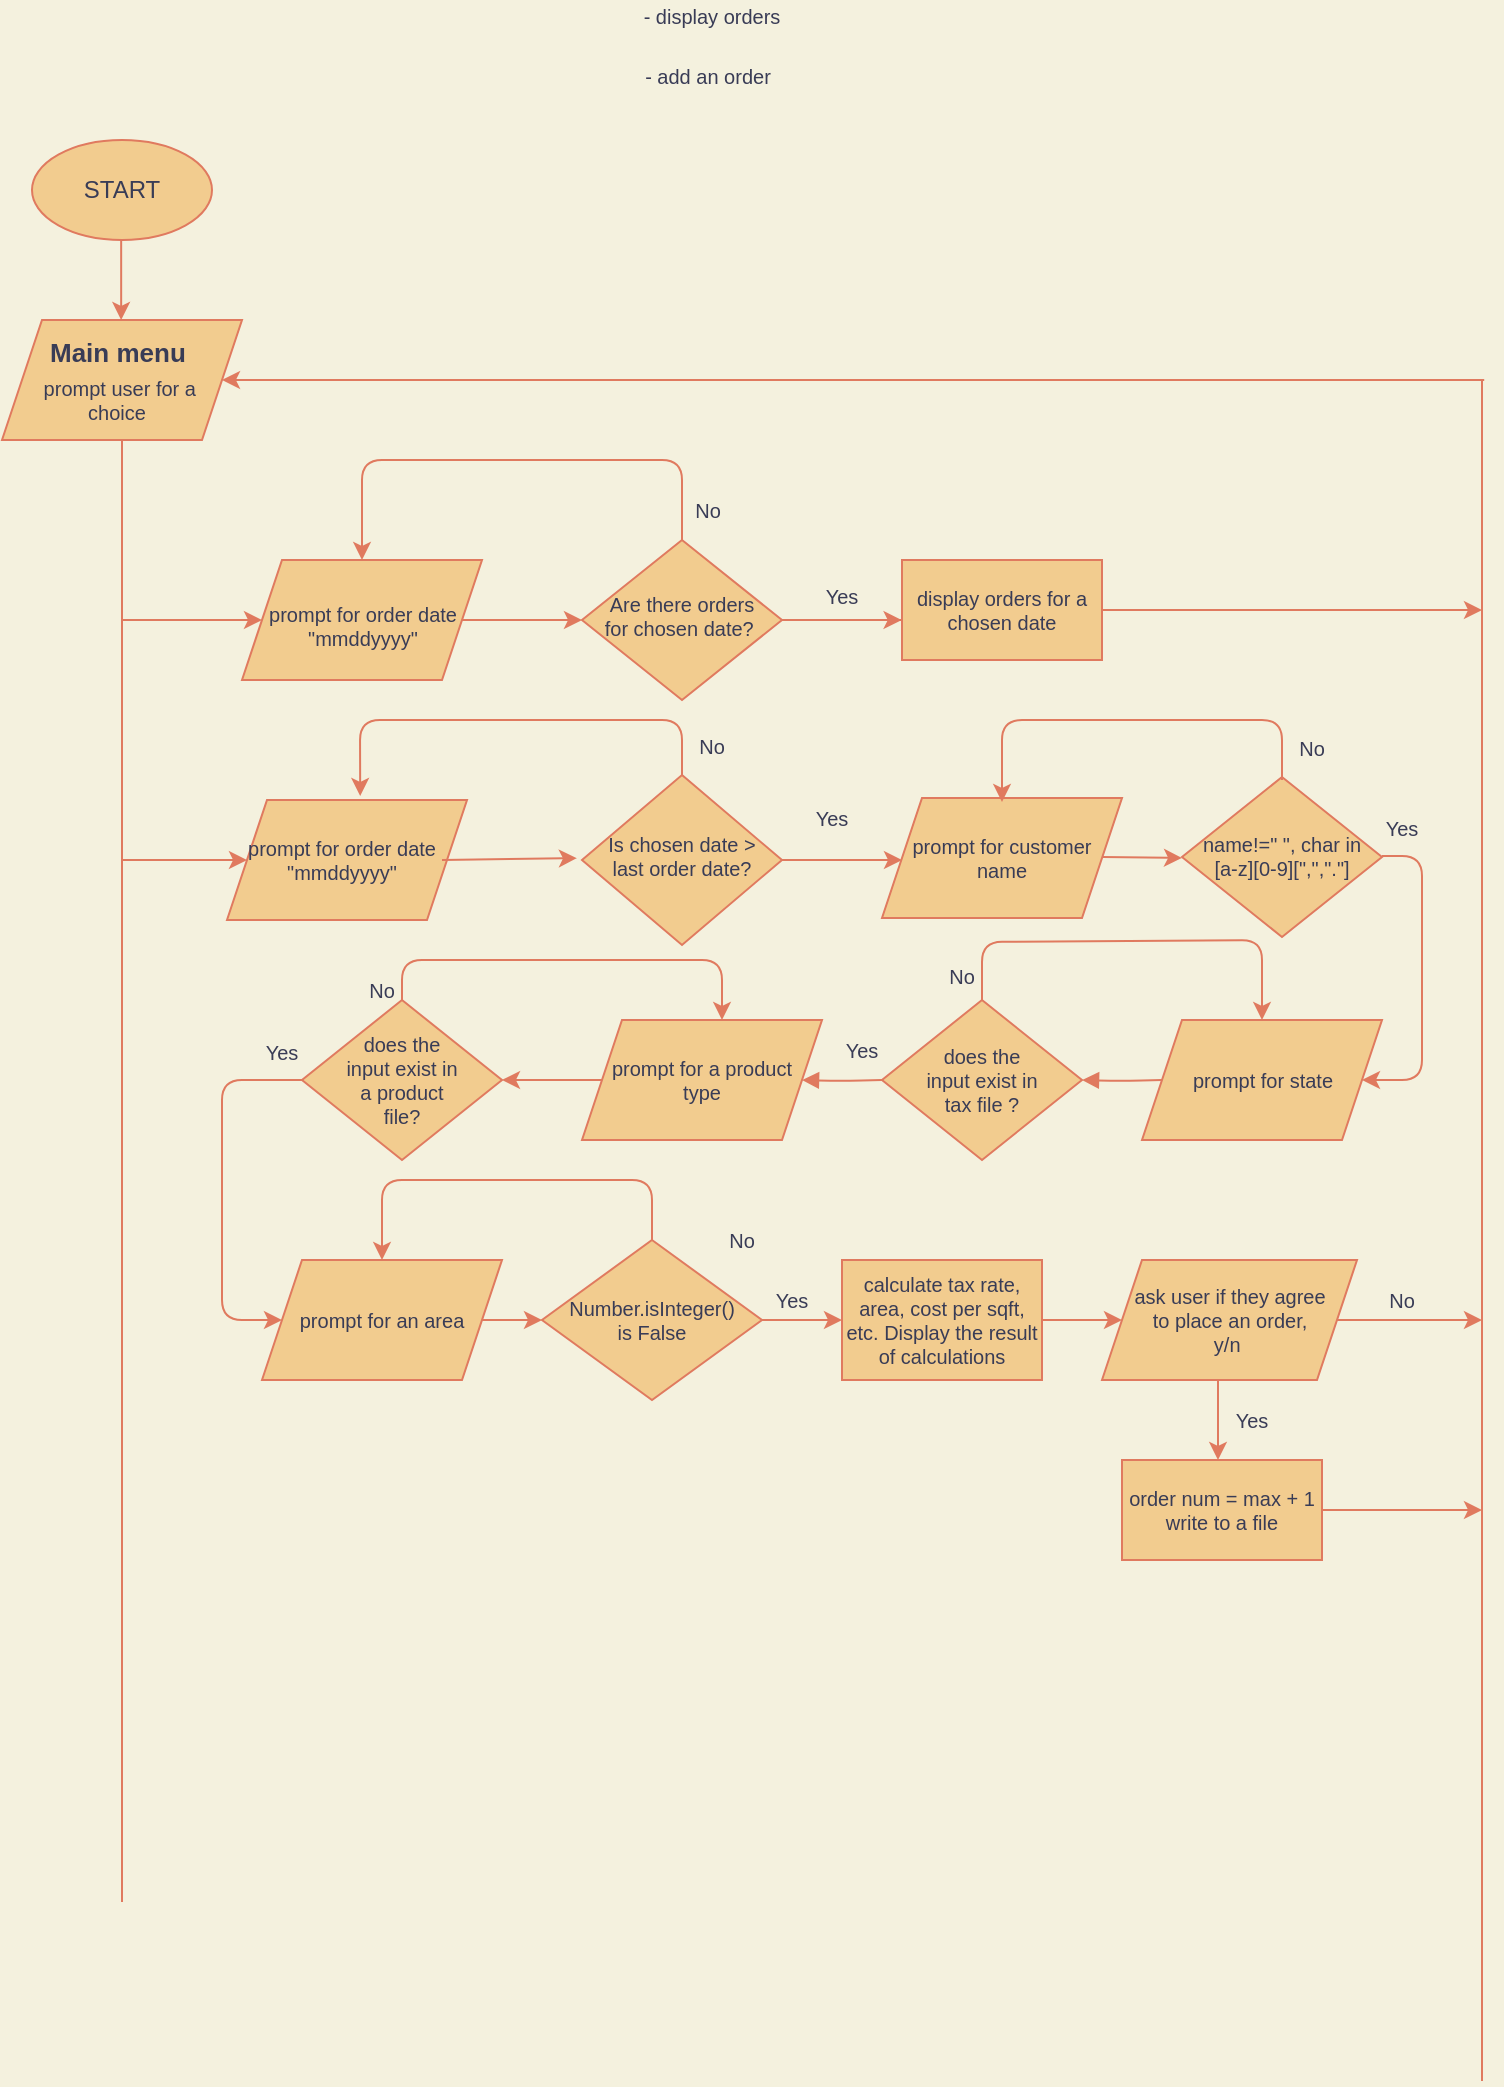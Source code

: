 <mxfile version="15.5.5" type="github">
  <diagram id="C5RBs43oDa-KdzZeNtuy" name="Page-1">
    <mxGraphModel dx="647" dy="372" grid="1" gridSize="10" guides="1" tooltips="1" connect="1" arrows="1" fold="1" page="1" pageScale="1" pageWidth="827" pageHeight="1169" background="#F4F1DE" math="0" shadow="0">
      <root>
        <mxCell id="WIyWlLk6GJQsqaUBKTNV-0" />
        <mxCell id="WIyWlLk6GJQsqaUBKTNV-1" parent="WIyWlLk6GJQsqaUBKTNV-0" />
        <mxCell id="Lzft2QzAgV64XNCXjjh6-0" value="" style="ellipse;whiteSpace=wrap;html=1;rounded=0;sketch=0;fontColor=#393C56;strokeColor=#E07A5F;fillColor=#F2CC8F;" vertex="1" parent="WIyWlLk6GJQsqaUBKTNV-1">
          <mxGeometry x="75" y="80" width="90" height="50" as="geometry" />
        </mxCell>
        <mxCell id="Lzft2QzAgV64XNCXjjh6-1" value="START" style="text;html=1;strokeColor=none;fillColor=none;align=center;verticalAlign=middle;whiteSpace=wrap;rounded=0;sketch=0;fontColor=#393C56;" vertex="1" parent="WIyWlLk6GJQsqaUBKTNV-1">
          <mxGeometry x="90" y="90" width="60" height="30" as="geometry" />
        </mxCell>
        <mxCell id="Lzft2QzAgV64XNCXjjh6-2" value="" style="shape=parallelogram;perimeter=parallelogramPerimeter;whiteSpace=wrap;html=1;fixedSize=1;rounded=0;sketch=0;fontColor=#393C56;strokeColor=#E07A5F;fillColor=#F2CC8F;" vertex="1" parent="WIyWlLk6GJQsqaUBKTNV-1">
          <mxGeometry x="60" y="170" width="120" height="60" as="geometry" />
        </mxCell>
        <mxCell id="Lzft2QzAgV64XNCXjjh6-3" value="&amp;nbsp;prompt user for a choice" style="text;html=1;strokeColor=none;fillColor=none;align=center;verticalAlign=middle;whiteSpace=wrap;rounded=0;sketch=0;fontColor=#393C56;fontSize=10;" vertex="1" parent="WIyWlLk6GJQsqaUBKTNV-1">
          <mxGeometry x="75" y="200" width="85" height="20" as="geometry" />
        </mxCell>
        <mxCell id="Lzft2QzAgV64XNCXjjh6-10" value="" style="endArrow=none;html=1;rounded=1;sketch=0;fontColor=#393C56;strokeColor=#E07A5F;fillColor=#F2CC8F;curved=0;exitX=0.5;exitY=1;exitDx=0;exitDy=0;" edge="1" parent="WIyWlLk6GJQsqaUBKTNV-1" source="Lzft2QzAgV64XNCXjjh6-2">
          <mxGeometry width="50" height="50" relative="1" as="geometry">
            <mxPoint x="120" y="270" as="sourcePoint" />
            <mxPoint x="120" y="961" as="targetPoint" />
            <Array as="points">
              <mxPoint x="120" y="350" />
            </Array>
          </mxGeometry>
        </mxCell>
        <mxCell id="Lzft2QzAgV64XNCXjjh6-11" value="" style="endArrow=classic;html=1;rounded=1;sketch=0;fontColor=#393C56;strokeColor=#E07A5F;fillColor=#F2CC8F;curved=0;" edge="1" parent="WIyWlLk6GJQsqaUBKTNV-1">
          <mxGeometry width="50" height="50" relative="1" as="geometry">
            <mxPoint x="120" y="320" as="sourcePoint" />
            <mxPoint x="190" y="320" as="targetPoint" />
            <Array as="points">
              <mxPoint x="150" y="320" />
            </Array>
          </mxGeometry>
        </mxCell>
        <mxCell id="Lzft2QzAgV64XNCXjjh6-12" value="" style="endArrow=classic;html=1;rounded=1;sketch=0;fontColor=#393C56;strokeColor=#E07A5F;fillColor=#F2CC8F;curved=0;" edge="1" parent="WIyWlLk6GJQsqaUBKTNV-1">
          <mxGeometry width="50" height="50" relative="1" as="geometry">
            <mxPoint x="119.58" y="130" as="sourcePoint" />
            <mxPoint x="119.58" y="170" as="targetPoint" />
          </mxGeometry>
        </mxCell>
        <mxCell id="Lzft2QzAgV64XNCXjjh6-14" value="" style="shape=image;html=1;verticalAlign=top;verticalLabelPosition=bottom;labelBackgroundColor=#ffffff;imageAspect=0;aspect=fixed;image=https://cdn2.iconfinder.com/data/icons/integers/60/number-one-128.png;rounded=0;sketch=0;fontColor=#393C56;strokeColor=#E07A5F;fillColor=#F2CC8F;" vertex="1" parent="WIyWlLk6GJQsqaUBKTNV-1">
          <mxGeometry x="150" y="300" width="15" height="15" as="geometry" />
        </mxCell>
        <mxCell id="Lzft2QzAgV64XNCXjjh6-15" value="" style="shape=parallelogram;perimeter=parallelogramPerimeter;whiteSpace=wrap;html=1;fixedSize=1;rounded=0;sketch=0;fontColor=#393C56;strokeColor=#E07A5F;fillColor=#F2CC8F;" vertex="1" parent="WIyWlLk6GJQsqaUBKTNV-1">
          <mxGeometry x="180" y="290" width="120" height="60" as="geometry" />
        </mxCell>
        <mxCell id="Lzft2QzAgV64XNCXjjh6-16" value="prompt for order date &quot;mmddyyyy&quot;" style="text;html=1;strokeColor=none;fillColor=none;align=center;verticalAlign=middle;whiteSpace=wrap;rounded=0;sketch=0;fontColor=#393C56;fontSize=10;" vertex="1" parent="WIyWlLk6GJQsqaUBKTNV-1">
          <mxGeometry x="187.5" y="300" width="105" height="45" as="geometry" />
        </mxCell>
        <mxCell id="Lzft2QzAgV64XNCXjjh6-28" value="" style="edgeStyle=orthogonalEdgeStyle;curved=0;rounded=1;sketch=0;orthogonalLoop=1;jettySize=auto;html=1;fontSize=10;fontColor=#393C56;endArrow=block;endFill=1;strokeColor=#E07A5F;fillColor=#F2CC8F;" edge="1" parent="WIyWlLk6GJQsqaUBKTNV-1" source="Lzft2QzAgV64XNCXjjh6-18">
          <mxGeometry relative="1" as="geometry">
            <mxPoint x="520" y="320" as="targetPoint" />
          </mxGeometry>
        </mxCell>
        <mxCell id="Lzft2QzAgV64XNCXjjh6-18" value="" style="rhombus;whiteSpace=wrap;html=1;rounded=0;sketch=0;fontSize=10;fontColor=#393C56;strokeColor=#E07A5F;fillColor=#F2CC8F;" vertex="1" parent="WIyWlLk6GJQsqaUBKTNV-1">
          <mxGeometry x="350" y="280" width="100" height="80" as="geometry" />
        </mxCell>
        <mxCell id="Lzft2QzAgV64XNCXjjh6-19" value="" style="endArrow=classic;html=1;rounded=1;sketch=0;fontSize=10;fontColor=#393C56;strokeColor=#E07A5F;fillColor=#F2CC8F;curved=0;" edge="1" parent="WIyWlLk6GJQsqaUBKTNV-1">
          <mxGeometry width="50" height="50" relative="1" as="geometry">
            <mxPoint x="290" y="320" as="sourcePoint" />
            <mxPoint x="350" y="320" as="targetPoint" />
          </mxGeometry>
        </mxCell>
        <mxCell id="Lzft2QzAgV64XNCXjjh6-21" value="Are there orders for chosen date?&amp;nbsp;" style="text;html=1;strokeColor=none;fillColor=none;align=center;verticalAlign=middle;whiteSpace=wrap;rounded=0;sketch=0;fontSize=10;fontColor=#393C56;" vertex="1" parent="WIyWlLk6GJQsqaUBKTNV-1">
          <mxGeometry x="360" y="295" width="80" height="45" as="geometry" />
        </mxCell>
        <mxCell id="Lzft2QzAgV64XNCXjjh6-22" value="" style="rounded=0;whiteSpace=wrap;html=1;sketch=0;fontSize=10;fontColor=#393C56;strokeColor=#E07A5F;fillColor=#F2CC8F;" vertex="1" parent="WIyWlLk6GJQsqaUBKTNV-1">
          <mxGeometry x="510" y="290" width="100" height="50" as="geometry" />
        </mxCell>
        <mxCell id="Lzft2QzAgV64XNCXjjh6-23" value="display orders for a chosen date" style="text;html=1;strokeColor=none;fillColor=none;align=center;verticalAlign=middle;whiteSpace=wrap;rounded=0;sketch=0;fontSize=10;fontColor=#393C56;" vertex="1" parent="WIyWlLk6GJQsqaUBKTNV-1">
          <mxGeometry x="510" y="290" width="100" height="50" as="geometry" />
        </mxCell>
        <mxCell id="Lzft2QzAgV64XNCXjjh6-24" value="" style="endArrow=classic;html=1;rounded=1;sketch=0;fontSize=10;fontColor=#393C56;strokeColor=#E07A5F;fillColor=#F2CC8F;curved=0;entryX=-0.002;entryY=0.601;entryDx=0;entryDy=0;entryPerimeter=0;" edge="1" parent="WIyWlLk6GJQsqaUBKTNV-1" target="Lzft2QzAgV64XNCXjjh6-23">
          <mxGeometry width="50" height="50" relative="1" as="geometry">
            <mxPoint x="450" y="320" as="sourcePoint" />
            <mxPoint x="450" y="315" as="targetPoint" />
          </mxGeometry>
        </mxCell>
        <mxCell id="Lzft2QzAgV64XNCXjjh6-25" value="" style="endArrow=classic;html=1;rounded=1;sketch=0;fontSize=10;fontColor=#393C56;strokeColor=#E07A5F;fillColor=#F2CC8F;curved=0;entryX=0.5;entryY=0;entryDx=0;entryDy=0;exitX=0.5;exitY=0;exitDx=0;exitDy=0;" edge="1" parent="WIyWlLk6GJQsqaUBKTNV-1" source="Lzft2QzAgV64XNCXjjh6-18" target="Lzft2QzAgV64XNCXjjh6-15">
          <mxGeometry width="50" height="50" relative="1" as="geometry">
            <mxPoint x="500" y="290" as="sourcePoint" />
            <mxPoint x="370" y="240" as="targetPoint" />
            <Array as="points">
              <mxPoint x="400" y="240" />
              <mxPoint x="240" y="240" />
            </Array>
          </mxGeometry>
        </mxCell>
        <mxCell id="Lzft2QzAgV64XNCXjjh6-29" value="Yes" style="text;html=1;strokeColor=none;fillColor=none;align=center;verticalAlign=middle;whiteSpace=wrap;rounded=0;sketch=0;fontSize=10;fontColor=#393C56;" vertex="1" parent="WIyWlLk6GJQsqaUBKTNV-1">
          <mxGeometry x="450" y="292.5" width="60" height="30" as="geometry" />
        </mxCell>
        <mxCell id="Lzft2QzAgV64XNCXjjh6-30" value="No" style="text;html=1;strokeColor=none;fillColor=none;align=center;verticalAlign=middle;whiteSpace=wrap;rounded=0;sketch=0;fontSize=10;fontColor=#393C56;" vertex="1" parent="WIyWlLk6GJQsqaUBKTNV-1">
          <mxGeometry x="383" y="250" width="60" height="30" as="geometry" />
        </mxCell>
        <mxCell id="Lzft2QzAgV64XNCXjjh6-31" value="" style="endArrow=classic;html=1;rounded=1;sketch=0;fontSize=10;fontColor=#393C56;strokeColor=#E07A5F;fillColor=#F2CC8F;curved=0;exitX=1;exitY=0.5;exitDx=0;exitDy=0;endFill=1;" edge="1" parent="WIyWlLk6GJQsqaUBKTNV-1" source="Lzft2QzAgV64XNCXjjh6-23">
          <mxGeometry width="50" height="50" relative="1" as="geometry">
            <mxPoint x="580" y="330" as="sourcePoint" />
            <mxPoint x="800" y="315" as="targetPoint" />
          </mxGeometry>
        </mxCell>
        <mxCell id="Lzft2QzAgV64XNCXjjh6-32" value="" style="endArrow=classic;html=1;rounded=1;sketch=0;fontSize=10;fontColor=#393C56;strokeColor=#E07A5F;fillColor=#F2CC8F;curved=0;entryX=0;entryY=0.5;entryDx=0;entryDy=0;" edge="1" parent="WIyWlLk6GJQsqaUBKTNV-1" target="Lzft2QzAgV64XNCXjjh6-33">
          <mxGeometry width="50" height="50" relative="1" as="geometry">
            <mxPoint x="120" y="440" as="sourcePoint" />
            <mxPoint x="192.25" y="440" as="targetPoint" />
            <Array as="points" />
          </mxGeometry>
        </mxCell>
        <mxCell id="Lzft2QzAgV64XNCXjjh6-33" value="" style="shape=parallelogram;perimeter=parallelogramPerimeter;whiteSpace=wrap;html=1;fixedSize=1;rounded=0;sketch=0;fontSize=10;fontColor=#393C56;strokeColor=#E07A5F;fillColor=#F2CC8F;" vertex="1" parent="WIyWlLk6GJQsqaUBKTNV-1">
          <mxGeometry x="172.5" y="410" width="120" height="60" as="geometry" />
        </mxCell>
        <mxCell id="Lzft2QzAgV64XNCXjjh6-34" value="prompt for order date&lt;br&gt;&quot;mmddyyyy&quot;" style="text;html=1;strokeColor=none;fillColor=none;align=center;verticalAlign=middle;whiteSpace=wrap;rounded=0;sketch=0;fontSize=10;fontColor=#393C56;" vertex="1" parent="WIyWlLk6GJQsqaUBKTNV-1">
          <mxGeometry x="180" y="412.5" width="100" height="55" as="geometry" />
        </mxCell>
        <mxCell id="Lzft2QzAgV64XNCXjjh6-35" value="" style="shape=image;html=1;verticalAlign=top;verticalLabelPosition=bottom;labelBackgroundColor=#ffffff;imageAspect=0;aspect=fixed;image=https://cdn2.iconfinder.com/data/icons/integers/60/number-two-128.png;rounded=0;sketch=0;fontSize=10;fontColor=#393C56;strokeColor=#E07A5F;fillColor=#F2CC8F;" vertex="1" parent="WIyWlLk6GJQsqaUBKTNV-1">
          <mxGeometry x="145" y="410" width="17.5" height="17.5" as="geometry" />
        </mxCell>
        <mxCell id="Lzft2QzAgV64XNCXjjh6-38" value="" style="rhombus;whiteSpace=wrap;html=1;rounded=0;sketch=0;fontSize=10;fontColor=#393C56;strokeColor=#E07A5F;fillColor=#F2CC8F;" vertex="1" parent="WIyWlLk6GJQsqaUBKTNV-1">
          <mxGeometry x="350" y="397.5" width="100" height="85" as="geometry" />
        </mxCell>
        <mxCell id="Lzft2QzAgV64XNCXjjh6-39" value="Is chosen date &amp;gt; last order date?" style="text;html=1;strokeColor=none;fillColor=none;align=center;verticalAlign=middle;whiteSpace=wrap;rounded=0;sketch=0;fontSize=10;fontColor=#393C56;" vertex="1" parent="WIyWlLk6GJQsqaUBKTNV-1">
          <mxGeometry x="355" y="409" width="90" height="57" as="geometry" />
        </mxCell>
        <mxCell id="Lzft2QzAgV64XNCXjjh6-40" value="" style="endArrow=classic;html=1;rounded=1;sketch=0;fontSize=10;fontColor=#393C56;strokeColor=#E07A5F;fillColor=#F2CC8F;curved=0;entryX=-0.084;entryY=0.528;entryDx=0;entryDy=0;entryPerimeter=0;" edge="1" parent="WIyWlLk6GJQsqaUBKTNV-1" target="Lzft2QzAgV64XNCXjjh6-39">
          <mxGeometry width="50" height="50" relative="1" as="geometry">
            <mxPoint x="280" y="440" as="sourcePoint" />
            <mxPoint x="330" y="390" as="targetPoint" />
          </mxGeometry>
        </mxCell>
        <mxCell id="Lzft2QzAgV64XNCXjjh6-42" value="" style="endArrow=classic;html=1;rounded=1;sketch=0;fontSize=10;fontColor=#393C56;strokeColor=#E07A5F;fillColor=#F2CC8F;curved=0;startArrow=none;" edge="1" parent="WIyWlLk6GJQsqaUBKTNV-1">
          <mxGeometry width="50" height="50" relative="1" as="geometry">
            <mxPoint x="450" y="440" as="sourcePoint" />
            <mxPoint x="510" y="440" as="targetPoint" />
          </mxGeometry>
        </mxCell>
        <mxCell id="Lzft2QzAgV64XNCXjjh6-44" value="" style="endArrow=classic;html=1;rounded=1;sketch=0;fontSize=10;fontColor=#393C56;strokeColor=#E07A5F;fillColor=#F2CC8F;curved=0;exitX=0.5;exitY=0;exitDx=0;exitDy=0;entryX=0.591;entryY=-0.082;entryDx=0;entryDy=0;entryPerimeter=0;" edge="1" parent="WIyWlLk6GJQsqaUBKTNV-1" source="Lzft2QzAgV64XNCXjjh6-38" target="Lzft2QzAgV64XNCXjjh6-34">
          <mxGeometry width="50" height="50" relative="1" as="geometry">
            <mxPoint x="330" y="400" as="sourcePoint" />
            <mxPoint x="240" y="370" as="targetPoint" />
            <Array as="points">
              <mxPoint x="400" y="370" />
              <mxPoint x="239" y="370" />
            </Array>
          </mxGeometry>
        </mxCell>
        <mxCell id="Lzft2QzAgV64XNCXjjh6-45" value="No" style="text;html=1;strokeColor=none;fillColor=none;align=center;verticalAlign=middle;whiteSpace=wrap;rounded=0;sketch=0;fontSize=10;fontColor=#393C56;" vertex="1" parent="WIyWlLk6GJQsqaUBKTNV-1">
          <mxGeometry x="385" y="367.5" width="60" height="30" as="geometry" />
        </mxCell>
        <mxCell id="Lzft2QzAgV64XNCXjjh6-46" value="" style="shape=parallelogram;perimeter=parallelogramPerimeter;whiteSpace=wrap;html=1;fixedSize=1;rounded=0;sketch=0;fontSize=10;fontColor=#393C56;strokeColor=#E07A5F;fillColor=#F2CC8F;" vertex="1" parent="WIyWlLk6GJQsqaUBKTNV-1">
          <mxGeometry x="500" y="409" width="120" height="60" as="geometry" />
        </mxCell>
        <mxCell id="Lzft2QzAgV64XNCXjjh6-47" value="prompt for customer name" style="text;html=1;strokeColor=none;fillColor=none;align=center;verticalAlign=middle;whiteSpace=wrap;rounded=0;sketch=0;fontSize=10;fontColor=#393C56;" vertex="1" parent="WIyWlLk6GJQsqaUBKTNV-1">
          <mxGeometry x="510" y="411" width="100" height="55" as="geometry" />
        </mxCell>
        <mxCell id="Lzft2QzAgV64XNCXjjh6-49" value="" style="rhombus;whiteSpace=wrap;html=1;rounded=0;sketch=0;fontSize=10;fontColor=#393C56;strokeColor=#E07A5F;fillColor=#F2CC8F;" vertex="1" parent="WIyWlLk6GJQsqaUBKTNV-1">
          <mxGeometry x="650" y="398.5" width="100" height="80" as="geometry" />
        </mxCell>
        <mxCell id="Lzft2QzAgV64XNCXjjh6-50" value="name!=&quot; &quot;, char in [a-z][0-9][&quot;,&quot;,&quot;.&quot;]" style="text;html=1;strokeColor=none;fillColor=none;align=center;verticalAlign=middle;whiteSpace=wrap;rounded=0;sketch=0;fontSize=10;fontColor=#393C56;" vertex="1" parent="WIyWlLk6GJQsqaUBKTNV-1">
          <mxGeometry x="655" y="401.75" width="90" height="71.5" as="geometry" />
        </mxCell>
        <mxCell id="Lzft2QzAgV64XNCXjjh6-51" value="" style="endArrow=classic;html=1;rounded=1;sketch=0;fontSize=10;fontColor=#393C56;strokeColor=#E07A5F;fillColor=#F2CC8F;curved=0;exitX=1;exitY=0.5;exitDx=0;exitDy=0;" edge="1" parent="WIyWlLk6GJQsqaUBKTNV-1" source="Lzft2QzAgV64XNCXjjh6-47">
          <mxGeometry width="50" height="50" relative="1" as="geometry">
            <mxPoint x="460" y="530" as="sourcePoint" />
            <mxPoint x="650" y="439" as="targetPoint" />
          </mxGeometry>
        </mxCell>
        <mxCell id="Lzft2QzAgV64XNCXjjh6-52" value="" style="endArrow=classic;html=1;rounded=1;sketch=0;fontSize=10;fontColor=#393C56;strokeColor=#E07A5F;fillColor=#F2CC8F;curved=0;entryX=0.5;entryY=0;entryDx=0;entryDy=0;" edge="1" parent="WIyWlLk6GJQsqaUBKTNV-1" target="Lzft2QzAgV64XNCXjjh6-47">
          <mxGeometry width="50" height="50" relative="1" as="geometry">
            <mxPoint x="700" y="400" as="sourcePoint" />
            <mxPoint x="560" y="360" as="targetPoint" />
            <Array as="points">
              <mxPoint x="700" y="370" />
              <mxPoint x="560" y="370" />
            </Array>
          </mxGeometry>
        </mxCell>
        <mxCell id="Lzft2QzAgV64XNCXjjh6-53" value="No" style="text;html=1;strokeColor=none;fillColor=none;align=center;verticalAlign=middle;whiteSpace=wrap;rounded=0;sketch=0;fontSize=10;fontColor=#393C56;" vertex="1" parent="WIyWlLk6GJQsqaUBKTNV-1">
          <mxGeometry x="685" y="368.5" width="60" height="30" as="geometry" />
        </mxCell>
        <mxCell id="Lzft2QzAgV64XNCXjjh6-54" value="" style="endArrow=classic;html=1;rounded=1;sketch=0;fontSize=10;fontColor=#393C56;strokeColor=#E07A5F;fillColor=#F2CC8F;curved=0;entryX=1;entryY=0.5;entryDx=0;entryDy=0;" edge="1" parent="WIyWlLk6GJQsqaUBKTNV-1" target="Lzft2QzAgV64XNCXjjh6-56">
          <mxGeometry width="50" height="50" relative="1" as="geometry">
            <mxPoint x="750" y="438" as="sourcePoint" />
            <mxPoint x="740" y="520" as="targetPoint" />
            <Array as="points">
              <mxPoint x="770" y="438" />
              <mxPoint x="770" y="550" />
            </Array>
          </mxGeometry>
        </mxCell>
        <mxCell id="Lzft2QzAgV64XNCXjjh6-55" value="Yes" style="text;html=1;strokeColor=none;fillColor=none;align=center;verticalAlign=middle;whiteSpace=wrap;rounded=0;sketch=0;fontSize=10;fontColor=#393C56;" vertex="1" parent="WIyWlLk6GJQsqaUBKTNV-1">
          <mxGeometry x="730" y="409" width="60" height="30" as="geometry" />
        </mxCell>
        <mxCell id="Lzft2QzAgV64XNCXjjh6-56" value="" style="shape=parallelogram;perimeter=parallelogramPerimeter;whiteSpace=wrap;html=1;fixedSize=1;rounded=0;sketch=0;fontSize=10;fontColor=#393C56;strokeColor=#E07A5F;fillColor=#F2CC8F;" vertex="1" parent="WIyWlLk6GJQsqaUBKTNV-1">
          <mxGeometry x="630" y="520" width="120" height="60" as="geometry" />
        </mxCell>
        <mxCell id="Lzft2QzAgV64XNCXjjh6-59" value="" style="edgeStyle=orthogonalEdgeStyle;curved=0;rounded=1;sketch=0;orthogonalLoop=1;jettySize=auto;html=1;fontSize=10;fontColor=#393C56;endArrow=block;endFill=1;strokeColor=#E07A5F;fillColor=#F2CC8F;" edge="1" parent="WIyWlLk6GJQsqaUBKTNV-1" target="Lzft2QzAgV64XNCXjjh6-58">
          <mxGeometry relative="1" as="geometry">
            <mxPoint x="640" y="550" as="sourcePoint" />
          </mxGeometry>
        </mxCell>
        <mxCell id="Lzft2QzAgV64XNCXjjh6-57" value="prompt for state" style="text;html=1;strokeColor=none;fillColor=none;align=center;verticalAlign=middle;whiteSpace=wrap;rounded=0;sketch=0;fontSize=10;fontColor=#393C56;" vertex="1" parent="WIyWlLk6GJQsqaUBKTNV-1">
          <mxGeometry x="642.5" y="527.5" width="95" height="45" as="geometry" />
        </mxCell>
        <mxCell id="Lzft2QzAgV64XNCXjjh6-58" value="" style="rhombus;whiteSpace=wrap;html=1;rounded=0;sketch=0;fontSize=10;fontColor=#393C56;strokeColor=#E07A5F;fillColor=#F2CC8F;" vertex="1" parent="WIyWlLk6GJQsqaUBKTNV-1">
          <mxGeometry x="500" y="510" width="100" height="80" as="geometry" />
        </mxCell>
        <mxCell id="Lzft2QzAgV64XNCXjjh6-67" value="" style="edgeStyle=orthogonalEdgeStyle;curved=0;rounded=1;sketch=0;orthogonalLoop=1;jettySize=auto;html=1;fontSize=10;fontColor=#393C56;endArrow=block;endFill=1;strokeColor=#E07A5F;fillColor=#F2CC8F;" edge="1" parent="WIyWlLk6GJQsqaUBKTNV-1" target="Lzft2QzAgV64XNCXjjh6-66">
          <mxGeometry relative="1" as="geometry">
            <mxPoint x="500" y="550" as="sourcePoint" />
          </mxGeometry>
        </mxCell>
        <mxCell id="Lzft2QzAgV64XNCXjjh6-60" value="does the input exist in tax file ?" style="text;html=1;strokeColor=none;fillColor=none;align=center;verticalAlign=middle;whiteSpace=wrap;rounded=0;sketch=0;fontSize=10;fontColor=#393C56;" vertex="1" parent="WIyWlLk6GJQsqaUBKTNV-1">
          <mxGeometry x="520" y="535" width="60" height="30" as="geometry" />
        </mxCell>
        <mxCell id="Lzft2QzAgV64XNCXjjh6-61" value="" style="endArrow=classic;html=1;rounded=1;sketch=0;fontSize=10;fontColor=#393C56;strokeColor=#E07A5F;fillColor=#F2CC8F;curved=0;exitX=0.5;exitY=0;exitDx=0;exitDy=0;entryX=0.5;entryY=0;entryDx=0;entryDy=0;" edge="1" parent="WIyWlLk6GJQsqaUBKTNV-1" source="Lzft2QzAgV64XNCXjjh6-58" target="Lzft2QzAgV64XNCXjjh6-56">
          <mxGeometry width="50" height="50" relative="1" as="geometry">
            <mxPoint x="490" y="430" as="sourcePoint" />
            <mxPoint x="540" y="380" as="targetPoint" />
            <Array as="points">
              <mxPoint x="550" y="481" />
              <mxPoint x="690" y="480" />
            </Array>
          </mxGeometry>
        </mxCell>
        <mxCell id="Lzft2QzAgV64XNCXjjh6-62" value="No" style="text;html=1;strokeColor=none;fillColor=none;align=center;verticalAlign=middle;whiteSpace=wrap;rounded=0;sketch=0;fontSize=10;fontColor=#393C56;" vertex="1" parent="WIyWlLk6GJQsqaUBKTNV-1">
          <mxGeometry x="510" y="482.5" width="60" height="30" as="geometry" />
        </mxCell>
        <mxCell id="Lzft2QzAgV64XNCXjjh6-43" value="Yes" style="text;html=1;strokeColor=none;fillColor=none;align=center;verticalAlign=middle;whiteSpace=wrap;rounded=0;sketch=0;fontSize=10;fontColor=#393C56;" vertex="1" parent="WIyWlLk6GJQsqaUBKTNV-1">
          <mxGeometry x="445" y="403.75" width="60" height="30" as="geometry" />
        </mxCell>
        <mxCell id="Lzft2QzAgV64XNCXjjh6-66" value="" style="shape=parallelogram;perimeter=parallelogramPerimeter;whiteSpace=wrap;html=1;fixedSize=1;rounded=0;sketch=0;fontSize=10;fontColor=#393C56;strokeColor=#E07A5F;fillColor=#F2CC8F;" vertex="1" parent="WIyWlLk6GJQsqaUBKTNV-1">
          <mxGeometry x="350" y="520" width="120" height="60" as="geometry" />
        </mxCell>
        <mxCell id="Lzft2QzAgV64XNCXjjh6-68" value="Yes" style="text;html=1;strokeColor=none;fillColor=none;align=center;verticalAlign=middle;whiteSpace=wrap;rounded=0;sketch=0;fontSize=10;fontColor=#393C56;" vertex="1" parent="WIyWlLk6GJQsqaUBKTNV-1">
          <mxGeometry x="460" y="520" width="60" height="30" as="geometry" />
        </mxCell>
        <mxCell id="Lzft2QzAgV64XNCXjjh6-70" value="prompt for a product type" style="text;html=1;strokeColor=none;fillColor=none;align=center;verticalAlign=middle;whiteSpace=wrap;rounded=0;sketch=0;fontSize=10;fontColor=#393C56;" vertex="1" parent="WIyWlLk6GJQsqaUBKTNV-1">
          <mxGeometry x="360" y="522.5" width="100" height="55" as="geometry" />
        </mxCell>
        <mxCell id="Lzft2QzAgV64XNCXjjh6-72" value="" style="rhombus;whiteSpace=wrap;html=1;rounded=0;sketch=0;fontSize=10;fontColor=#393C56;strokeColor=#E07A5F;fillColor=#F2CC8F;" vertex="1" parent="WIyWlLk6GJQsqaUBKTNV-1">
          <mxGeometry x="210" y="510" width="100" height="80" as="geometry" />
        </mxCell>
        <mxCell id="Lzft2QzAgV64XNCXjjh6-73" value="does the input exist in a product file?" style="text;html=1;strokeColor=none;fillColor=none;align=center;verticalAlign=middle;whiteSpace=wrap;rounded=0;sketch=0;fontSize=10;fontColor=#393C56;" vertex="1" parent="WIyWlLk6GJQsqaUBKTNV-1">
          <mxGeometry x="230" y="535" width="60" height="30" as="geometry" />
        </mxCell>
        <mxCell id="Lzft2QzAgV64XNCXjjh6-74" value="" style="endArrow=classic;html=1;rounded=1;sketch=0;fontSize=10;fontColor=#393C56;strokeColor=#E07A5F;fillColor=#F2CC8F;curved=0;entryX=1;entryY=0.5;entryDx=0;entryDy=0;" edge="1" parent="WIyWlLk6GJQsqaUBKTNV-1" target="Lzft2QzAgV64XNCXjjh6-72">
          <mxGeometry width="50" height="50" relative="1" as="geometry">
            <mxPoint x="360" y="550" as="sourcePoint" />
            <mxPoint x="390" y="530" as="targetPoint" />
          </mxGeometry>
        </mxCell>
        <mxCell id="Lzft2QzAgV64XNCXjjh6-75" value="" style="endArrow=classic;html=1;rounded=1;sketch=0;fontSize=10;fontColor=#393C56;strokeColor=#E07A5F;fillColor=#F2CC8F;curved=0;exitX=0.5;exitY=0;exitDx=0;exitDy=0;" edge="1" parent="WIyWlLk6GJQsqaUBKTNV-1" source="Lzft2QzAgV64XNCXjjh6-72">
          <mxGeometry width="50" height="50" relative="1" as="geometry">
            <mxPoint x="340" y="580" as="sourcePoint" />
            <mxPoint x="420" y="520" as="targetPoint" />
            <Array as="points">
              <mxPoint x="260" y="490" />
              <mxPoint x="420" y="490" />
            </Array>
          </mxGeometry>
        </mxCell>
        <mxCell id="Lzft2QzAgV64XNCXjjh6-76" value="No" style="text;html=1;strokeColor=none;fillColor=none;align=center;verticalAlign=middle;whiteSpace=wrap;rounded=0;sketch=0;fontSize=10;fontColor=#393C56;" vertex="1" parent="WIyWlLk6GJQsqaUBKTNV-1">
          <mxGeometry x="220" y="490" width="60" height="30" as="geometry" />
        </mxCell>
        <mxCell id="Lzft2QzAgV64XNCXjjh6-77" value="" style="endArrow=classic;html=1;rounded=1;sketch=0;fontSize=10;fontColor=#393C56;strokeColor=#E07A5F;fillColor=#F2CC8F;curved=0;exitX=0;exitY=0.5;exitDx=0;exitDy=0;entryX=0;entryY=0.5;entryDx=0;entryDy=0;" edge="1" parent="WIyWlLk6GJQsqaUBKTNV-1" source="Lzft2QzAgV64XNCXjjh6-72" target="Lzft2QzAgV64XNCXjjh6-79">
          <mxGeometry width="50" height="50" relative="1" as="geometry">
            <mxPoint x="340" y="580" as="sourcePoint" />
            <mxPoint x="150" y="550" as="targetPoint" />
            <Array as="points">
              <mxPoint x="170" y="550" />
              <mxPoint x="170" y="670" />
            </Array>
          </mxGeometry>
        </mxCell>
        <mxCell id="Lzft2QzAgV64XNCXjjh6-78" value="Yes" style="text;html=1;strokeColor=none;fillColor=none;align=center;verticalAlign=middle;whiteSpace=wrap;rounded=0;sketch=0;fontSize=10;fontColor=#393C56;" vertex="1" parent="WIyWlLk6GJQsqaUBKTNV-1">
          <mxGeometry x="180" y="522.5" width="40" height="27.5" as="geometry" />
        </mxCell>
        <mxCell id="Lzft2QzAgV64XNCXjjh6-79" value="prompt for an area" style="shape=parallelogram;perimeter=parallelogramPerimeter;whiteSpace=wrap;html=1;fixedSize=1;rounded=0;sketch=0;fontSize=10;fontColor=#393C56;strokeColor=#E07A5F;fillColor=#F2CC8F;" vertex="1" parent="WIyWlLk6GJQsqaUBKTNV-1">
          <mxGeometry x="190" y="640" width="120" height="60" as="geometry" />
        </mxCell>
        <mxCell id="Lzft2QzAgV64XNCXjjh6-80" value="Number.isInteger()&lt;br&gt;is False" style="rhombus;whiteSpace=wrap;html=1;rounded=0;sketch=0;fontSize=10;fontColor=#393C56;strokeColor=#E07A5F;fillColor=#F2CC8F;" vertex="1" parent="WIyWlLk6GJQsqaUBKTNV-1">
          <mxGeometry x="330" y="630" width="110" height="80" as="geometry" />
        </mxCell>
        <mxCell id="Lzft2QzAgV64XNCXjjh6-81" value="" style="endArrow=classic;html=1;rounded=1;sketch=0;fontSize=10;fontColor=#393C56;strokeColor=#E07A5F;fillColor=#F2CC8F;curved=0;exitX=1;exitY=0.5;exitDx=0;exitDy=0;entryX=0;entryY=0.5;entryDx=0;entryDy=0;" edge="1" parent="WIyWlLk6GJQsqaUBKTNV-1" source="Lzft2QzAgV64XNCXjjh6-79" target="Lzft2QzAgV64XNCXjjh6-80">
          <mxGeometry width="50" height="50" relative="1" as="geometry">
            <mxPoint x="290" y="610" as="sourcePoint" />
            <mxPoint x="340" y="560" as="targetPoint" />
          </mxGeometry>
        </mxCell>
        <mxCell id="Lzft2QzAgV64XNCXjjh6-82" value="" style="endArrow=classic;html=1;rounded=1;sketch=0;fontSize=10;fontColor=#393C56;strokeColor=#E07A5F;fillColor=#F2CC8F;curved=0;exitX=0.5;exitY=0;exitDx=0;exitDy=0;entryX=0.5;entryY=0;entryDx=0;entryDy=0;" edge="1" parent="WIyWlLk6GJQsqaUBKTNV-1" source="Lzft2QzAgV64XNCXjjh6-80" target="Lzft2QzAgV64XNCXjjh6-79">
          <mxGeometry width="50" height="50" relative="1" as="geometry">
            <mxPoint x="290" y="610" as="sourcePoint" />
            <mxPoint x="340" y="560" as="targetPoint" />
            <Array as="points">
              <mxPoint x="385" y="600" />
              <mxPoint x="250" y="600" />
            </Array>
          </mxGeometry>
        </mxCell>
        <mxCell id="Lzft2QzAgV64XNCXjjh6-83" value="No" style="text;html=1;strokeColor=none;fillColor=none;align=center;verticalAlign=middle;whiteSpace=wrap;rounded=0;sketch=0;fontSize=10;fontColor=#393C56;" vertex="1" parent="WIyWlLk6GJQsqaUBKTNV-1">
          <mxGeometry x="410" y="620" width="40" height="20" as="geometry" />
        </mxCell>
        <mxCell id="Lzft2QzAgV64XNCXjjh6-84" value="" style="endArrow=classic;html=1;rounded=1;sketch=0;fontSize=10;fontColor=#393C56;strokeColor=#E07A5F;fillColor=#F2CC8F;curved=0;exitX=1;exitY=0.5;exitDx=0;exitDy=0;entryX=0;entryY=0.5;entryDx=0;entryDy=0;" edge="1" parent="WIyWlLk6GJQsqaUBKTNV-1" source="Lzft2QzAgV64XNCXjjh6-80" target="Lzft2QzAgV64XNCXjjh6-86">
          <mxGeometry width="50" height="50" relative="1" as="geometry">
            <mxPoint x="290" y="600" as="sourcePoint" />
            <mxPoint x="510" y="670" as="targetPoint" />
          </mxGeometry>
        </mxCell>
        <mxCell id="Lzft2QzAgV64XNCXjjh6-85" value="Yes" style="text;html=1;strokeColor=none;fillColor=none;align=center;verticalAlign=middle;whiteSpace=wrap;rounded=0;sketch=0;fontSize=10;fontColor=#393C56;" vertex="1" parent="WIyWlLk6GJQsqaUBKTNV-1">
          <mxGeometry x="440" y="650" width="30" height="20" as="geometry" />
        </mxCell>
        <mxCell id="Lzft2QzAgV64XNCXjjh6-86" value="calculate tax rate, area, cost per sqft, etc. Display the result of calculations" style="rounded=0;whiteSpace=wrap;html=1;sketch=0;fontSize=10;fontColor=#393C56;strokeColor=#E07A5F;fillColor=#F2CC8F;" vertex="1" parent="WIyWlLk6GJQsqaUBKTNV-1">
          <mxGeometry x="480" y="640" width="100" height="60" as="geometry" />
        </mxCell>
        <mxCell id="Lzft2QzAgV64XNCXjjh6-87" value="ask user if they agree &lt;br&gt;to place an order,&lt;br&gt;y/n&amp;nbsp;" style="shape=parallelogram;perimeter=parallelogramPerimeter;whiteSpace=wrap;html=1;fixedSize=1;rounded=0;sketch=0;fontSize=10;fontColor=#393C56;strokeColor=#E07A5F;fillColor=#F2CC8F;" vertex="1" parent="WIyWlLk6GJQsqaUBKTNV-1">
          <mxGeometry x="610" y="640" width="127.5" height="60" as="geometry" />
        </mxCell>
        <mxCell id="Lzft2QzAgV64XNCXjjh6-89" value="" style="endArrow=classic;html=1;rounded=1;sketch=0;fontSize=10;fontColor=#393C56;strokeColor=#E07A5F;fillColor=#F2CC8F;curved=0;exitX=1;exitY=0.5;exitDx=0;exitDy=0;entryX=0;entryY=0.5;entryDx=0;entryDy=0;" edge="1" parent="WIyWlLk6GJQsqaUBKTNV-1" source="Lzft2QzAgV64XNCXjjh6-86" target="Lzft2QzAgV64XNCXjjh6-87">
          <mxGeometry width="50" height="50" relative="1" as="geometry">
            <mxPoint x="670" y="670" as="sourcePoint" />
            <mxPoint x="720" y="620" as="targetPoint" />
          </mxGeometry>
        </mxCell>
        <mxCell id="Lzft2QzAgV64XNCXjjh6-90" value="" style="endArrow=classic;html=1;rounded=1;sketch=0;fontSize=10;fontColor=#393C56;strokeColor=#E07A5F;fillColor=#F2CC8F;curved=0;" edge="1" parent="WIyWlLk6GJQsqaUBKTNV-1">
          <mxGeometry width="50" height="50" relative="1" as="geometry">
            <mxPoint x="668" y="700" as="sourcePoint" />
            <mxPoint x="668" y="740" as="targetPoint" />
          </mxGeometry>
        </mxCell>
        <mxCell id="Lzft2QzAgV64XNCXjjh6-91" value="order num = max + 1&lt;br&gt;write to a file" style="rounded=0;whiteSpace=wrap;html=1;sketch=0;fontSize=10;fontColor=#393C56;strokeColor=#E07A5F;fillColor=#F2CC8F;" vertex="1" parent="WIyWlLk6GJQsqaUBKTNV-1">
          <mxGeometry x="620" y="740" width="100" height="50" as="geometry" />
        </mxCell>
        <mxCell id="Lzft2QzAgV64XNCXjjh6-92" value="No" style="text;html=1;strokeColor=none;fillColor=none;align=center;verticalAlign=middle;whiteSpace=wrap;rounded=0;sketch=0;fontSize=10;fontColor=#393C56;" vertex="1" parent="WIyWlLk6GJQsqaUBKTNV-1">
          <mxGeometry x="740" y="650" width="40" height="20" as="geometry" />
        </mxCell>
        <mxCell id="Lzft2QzAgV64XNCXjjh6-93" value="Yes" style="text;html=1;strokeColor=none;fillColor=none;align=center;verticalAlign=middle;whiteSpace=wrap;rounded=0;sketch=0;fontSize=10;fontColor=#393C56;" vertex="1" parent="WIyWlLk6GJQsqaUBKTNV-1">
          <mxGeometry x="670" y="710" width="30" height="20" as="geometry" />
        </mxCell>
        <mxCell id="Lzft2QzAgV64XNCXjjh6-94" value="" style="endArrow=classic;html=1;rounded=1;sketch=0;fontSize=10;fontColor=#393C56;strokeColor=#E07A5F;fillColor=#F2CC8F;curved=0;exitX=1;exitY=0.5;exitDx=0;exitDy=0;" edge="1" parent="WIyWlLk6GJQsqaUBKTNV-1" source="Lzft2QzAgV64XNCXjjh6-87">
          <mxGeometry width="50" height="50" relative="1" as="geometry">
            <mxPoint x="670" y="740" as="sourcePoint" />
            <mxPoint x="800" y="670" as="targetPoint" />
          </mxGeometry>
        </mxCell>
        <mxCell id="Lzft2QzAgV64XNCXjjh6-96" value="" style="endArrow=classic;html=1;rounded=1;sketch=0;fontSize=10;fontColor=#393C56;strokeColor=#E07A5F;fillColor=#F2CC8F;curved=0;exitX=1;exitY=0.5;exitDx=0;exitDy=0;" edge="1" parent="WIyWlLk6GJQsqaUBKTNV-1" source="Lzft2QzAgV64XNCXjjh6-91">
          <mxGeometry width="50" height="50" relative="1" as="geometry">
            <mxPoint x="690" y="820" as="sourcePoint" />
            <mxPoint x="800" y="765" as="targetPoint" />
          </mxGeometry>
        </mxCell>
        <mxCell id="Lzft2QzAgV64XNCXjjh6-97" value="&lt;h1 style=&quot;font-size: 13px;&quot;&gt;Main menu&lt;/h1&gt;&lt;p style=&quot;font-size: 13px;&quot;&gt;&lt;br style=&quot;font-size: 13px;&quot;&gt;&lt;/p&gt;" style="text;html=1;strokeColor=none;fillColor=none;spacing=5;spacingTop=-20;whiteSpace=wrap;overflow=hidden;rounded=0;sketch=0;fontSize=13;fontColor=#393C56;" vertex="1" parent="WIyWlLk6GJQsqaUBKTNV-1">
          <mxGeometry x="78.75" y="180" width="77.5" height="20" as="geometry" />
        </mxCell>
        <mxCell id="Lzft2QzAgV64XNCXjjh6-102" value="" style="endArrow=none;html=1;rounded=1;sketch=0;fontSize=13;fontColor=#393C56;strokeColor=#E07A5F;fillColor=#F2CC8F;curved=0;exitX=1;exitY=0.5;exitDx=0;exitDy=0;startArrow=classic;startFill=1;" edge="1" parent="WIyWlLk6GJQsqaUBKTNV-1" source="Lzft2QzAgV64XNCXjjh6-2">
          <mxGeometry width="50" height="50" relative="1" as="geometry">
            <mxPoint x="400" y="280" as="sourcePoint" />
            <mxPoint x="801.111" y="200" as="targetPoint" />
          </mxGeometry>
        </mxCell>
        <mxCell id="Lzft2QzAgV64XNCXjjh6-105" value="" style="endArrow=none;html=1;rounded=1;sketch=0;fontSize=13;fontColor=#393C56;strokeColor=#E07A5F;fillColor=#F2CC8F;curved=0;" edge="1" parent="WIyWlLk6GJQsqaUBKTNV-1">
          <mxGeometry width="50" height="50" relative="1" as="geometry">
            <mxPoint x="800" y="1050.556" as="sourcePoint" />
            <mxPoint x="800" y="200" as="targetPoint" />
          </mxGeometry>
        </mxCell>
        <mxCell id="Lzft2QzAgV64XNCXjjh6-106" value="" style="shape=image;html=1;verticalAlign=top;verticalLabelPosition=bottom;labelBackgroundColor=#ffffff;imageAspect=0;aspect=fixed;image=https://cdn2.iconfinder.com/data/icons/integers/60/number-two-128.png;rounded=0;sketch=0;fontSize=13;fontColor=#393C56;strokeColor=#E07A5F;fillColor=#F2CC8F;" vertex="1" parent="WIyWlLk6GJQsqaUBKTNV-1">
          <mxGeometry x="360" y="40" width="15" height="15" as="geometry" />
        </mxCell>
        <mxCell id="Lzft2QzAgV64XNCXjjh6-107" value="" style="shape=image;html=1;verticalAlign=top;verticalLabelPosition=bottom;labelBackgroundColor=#ffffff;imageAspect=0;aspect=fixed;image=https://cdn2.iconfinder.com/data/icons/integers/60/number-one-128.png;rounded=0;sketch=0;fontSize=10;fontColor=#393C56;strokeColor=#E07A5F;fillColor=#F2CC8F;strokeWidth=0;" vertex="1" parent="WIyWlLk6GJQsqaUBKTNV-1">
          <mxGeometry x="360" y="10" width="16" height="16" as="geometry" />
        </mxCell>
        <mxCell id="Lzft2QzAgV64XNCXjjh6-108" value="- display orders" style="text;html=1;strokeColor=none;fillColor=none;align=center;verticalAlign=middle;whiteSpace=wrap;rounded=0;sketch=0;fontSize=10;fontColor=#393C56;" vertex="1" parent="WIyWlLk6GJQsqaUBKTNV-1">
          <mxGeometry x="365" y="11" width="100" height="14" as="geometry" />
        </mxCell>
        <mxCell id="Lzft2QzAgV64XNCXjjh6-109" value="- add an order" style="text;html=1;strokeColor=none;fillColor=none;align=center;verticalAlign=middle;whiteSpace=wrap;rounded=0;sketch=0;fontSize=10;fontColor=#393C56;" vertex="1" parent="WIyWlLk6GJQsqaUBKTNV-1">
          <mxGeometry x="371" y="43.75" width="84" height="7.5" as="geometry" />
        </mxCell>
      </root>
    </mxGraphModel>
  </diagram>
</mxfile>
